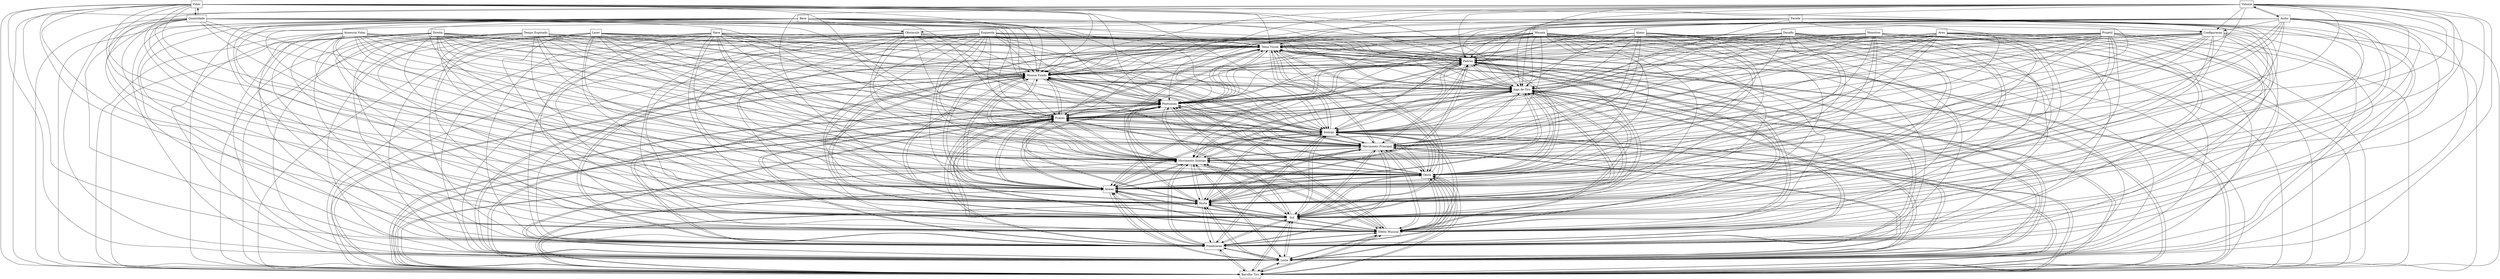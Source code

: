 digraph{
graph [rankdir=TB];
node [shape=box];
edge [arrowhead=normal];
0[label="Base",]
1[label="Tema Visual",]
2[label="Laser",]
3[label="Padrao",]
4[label="Barulho Tiro",]
5[label="Leste",]
6[label="Finalizacao",]
7[label="Nave",]
8[label="Efeito Musical",]
9[label="Sul",]
10[label="Parede",]
11[label="Direita",]
12[label="Tempo Esgotado",]
13[label="Obstaculo",]
14[label="Norte",]
15[label="Esquerda",]
16[label="Armas",]
17[label="Oeste",]
18[label="Volume",]
19[label="Ausencia Vidas",]
20[label="Monstros",]
21[label="Aves",]
22[label="Movimento Inimigo",]
23[label="Vidas",]
24[label="Desafio",]
25[label="Movimento Principal",]
26[label="Inimigo",]
27[label="Configuracao",]
28[label="Frases",]
29[label="Misseis",]
30[label="Pontuacao",]
31[label="Audio",]
32[label="Aliens",]
33[label="Jogo de Tiro",]
34[label="Musica Fundo",]
35[label="Quantidade",]
36[label="Projetil",]
0->1[label="",]
0->3[label="",]
0->4[label="",]
0->5[label="",]
0->6[label="",]
0->8[label="",]
0->9[label="",]
0->13[label="",]
0->14[label="",]
0->16[label="",]
0->17[label="",]
0->22[label="",]
0->25[label="",]
0->26[label="",]
0->28[label="",]
0->30[label="",]
0->33[label="",]
0->34[label="",]
1->3[label="",]
1->4[label="",]
1->5[label="",]
1->6[label="",]
1->8[label="",]
1->9[label="",]
1->14[label="",]
1->16[label="",]
1->17[label="",]
1->22[label="",]
1->25[label="",]
1->26[label="",]
1->28[label="",]
1->30[label="",]
1->33[label="",]
1->34[label="",]
2->1[label="",]
2->3[label="",]
2->4[label="",]
2->5[label="",]
2->6[label="",]
2->8[label="",]
2->9[label="",]
2->14[label="",]
2->16[label="",]
2->17[label="",]
2->22[label="",]
2->25[label="",]
2->26[label="",]
2->28[label="",]
2->30[label="",]
2->33[label="",]
2->34[label="",]
3->1[label="",]
3->4[label="",]
3->5[label="",]
3->6[label="",]
3->8[label="",]
3->9[label="",]
3->14[label="",]
3->16[label="",]
3->17[label="",]
3->22[label="",]
3->25[label="",]
3->26[label="",]
3->28[label="",]
3->30[label="",]
3->33[label="",]
3->34[label="",]
4->1[label="",]
4->3[label="",]
4->5[label="",]
4->6[label="",]
4->8[label="",]
4->9[label="",]
4->14[label="",]
4->16[label="",]
4->17[label="",]
4->22[label="",]
4->25[label="",]
4->26[label="",]
4->28[label="",]
4->30[label="",]
4->33[label="",]
4->34[label="",]
5->1[label="",]
5->3[label="",]
5->4[label="",]
5->6[label="",]
5->8[label="",]
5->9[label="",]
5->14[label="",]
5->16[label="",]
5->17[label="",]
5->22[label="",]
5->25[label="",]
5->26[label="",]
5->28[label="",]
5->30[label="",]
5->33[label="",]
5->34[label="",]
6->1[label="",]
6->3[label="",]
6->4[label="",]
6->5[label="",]
6->8[label="",]
6->9[label="",]
6->14[label="",]
6->16[label="",]
6->17[label="",]
6->22[label="",]
6->25[label="",]
6->26[label="",]
6->28[label="",]
6->30[label="",]
6->33[label="",]
6->34[label="",]
7->1[label="",]
7->3[label="",]
7->4[label="",]
7->5[label="",]
7->6[label="",]
7->8[label="",]
7->9[label="",]
7->14[label="",]
7->16[label="",]
7->17[label="",]
7->22[label="",]
7->25[label="",]
7->26[label="",]
7->28[label="",]
7->30[label="",]
7->33[label="",]
7->34[label="",]
8->1[label="",]
8->3[label="",]
8->4[label="",]
8->5[label="",]
8->6[label="",]
8->9[label="",]
8->14[label="",]
8->16[label="",]
8->17[label="",]
8->22[label="",]
8->25[label="",]
8->26[label="",]
8->28[label="",]
8->30[label="",]
8->33[label="",]
8->34[label="",]
9->1[label="",]
9->3[label="",]
9->4[label="",]
9->5[label="",]
9->6[label="",]
9->8[label="",]
9->14[label="",]
9->16[label="",]
9->17[label="",]
9->22[label="",]
9->25[label="",]
9->26[label="",]
9->28[label="",]
9->30[label="",]
9->33[label="",]
9->34[label="",]
10->1[label="",]
10->3[label="",]
10->4[label="",]
10->5[label="",]
10->6[label="",]
10->8[label="",]
10->9[label="",]
10->13[label="",]
10->14[label="",]
10->16[label="",]
10->17[label="",]
10->22[label="",]
10->25[label="",]
10->26[label="",]
10->28[label="",]
10->30[label="",]
10->33[label="",]
10->34[label="",]
11->1[label="",]
11->3[label="",]
11->4[label="",]
11->5[label="",]
11->6[label="",]
11->8[label="",]
11->9[label="",]
11->14[label="",]
11->16[label="",]
11->17[label="",]
11->22[label="",]
11->25[label="",]
11->26[label="",]
11->28[label="",]
11->30[label="",]
11->33[label="",]
11->34[label="",]
12->1[label="",]
12->3[label="",]
12->4[label="",]
12->5[label="",]
12->6[label="",]
12->8[label="",]
12->9[label="",]
12->14[label="",]
12->16[label="",]
12->17[label="",]
12->22[label="",]
12->25[label="",]
12->26[label="",]
12->28[label="",]
12->30[label="",]
12->33[label="",]
12->34[label="",]
13->1[label="",]
13->3[label="",]
13->4[label="",]
13->5[label="",]
13->6[label="",]
13->8[label="",]
13->9[label="",]
13->14[label="",]
13->16[label="",]
13->17[label="",]
13->22[label="",]
13->25[label="",]
13->26[label="",]
13->28[label="",]
13->30[label="",]
13->33[label="",]
13->34[label="",]
14->1[label="",]
14->3[label="",]
14->4[label="",]
14->5[label="",]
14->6[label="",]
14->8[label="",]
14->9[label="",]
14->16[label="",]
14->17[label="",]
14->22[label="",]
14->25[label="",]
14->26[label="",]
14->28[label="",]
14->30[label="",]
14->33[label="",]
14->34[label="",]
15->1[label="",]
15->3[label="",]
15->4[label="",]
15->5[label="",]
15->6[label="",]
15->8[label="",]
15->9[label="",]
15->14[label="",]
15->16[label="",]
15->17[label="",]
15->22[label="",]
15->25[label="",]
15->26[label="",]
15->28[label="",]
15->30[label="",]
15->33[label="",]
15->34[label="",]
16->1[label="",]
16->3[label="",]
16->4[label="",]
16->5[label="",]
16->6[label="",]
16->8[label="",]
16->9[label="",]
16->14[label="",]
16->17[label="",]
16->22[label="",]
16->25[label="",]
16->26[label="",]
16->28[label="",]
16->30[label="",]
16->33[label="",]
16->34[label="",]
17->1[label="",]
17->3[label="",]
17->4[label="",]
17->5[label="",]
17->6[label="",]
17->8[label="",]
17->9[label="",]
17->14[label="",]
17->16[label="",]
17->22[label="",]
17->25[label="",]
17->26[label="",]
17->28[label="",]
17->30[label="",]
17->33[label="",]
17->34[label="",]
18->1[label="",]
18->3[label="",]
18->4[label="",]
18->5[label="",]
18->6[label="",]
18->8[label="",]
18->9[label="",]
18->14[label="",]
18->16[label="",]
18->17[label="",]
18->22[label="",]
18->25[label="",]
18->26[label="",]
18->27[label="",]
18->28[label="",]
18->30[label="",]
18->31[label="",]
18->33[label="",]
18->34[label="",]
19->1[label="",]
19->3[label="",]
19->4[label="",]
19->5[label="",]
19->6[label="",]
19->8[label="",]
19->9[label="",]
19->14[label="",]
19->16[label="",]
19->17[label="",]
19->22[label="",]
19->25[label="",]
19->26[label="",]
19->28[label="",]
19->30[label="",]
19->33[label="",]
19->34[label="",]
20->1[label="",]
20->3[label="",]
20->4[label="",]
20->5[label="",]
20->6[label="",]
20->8[label="",]
20->9[label="",]
20->14[label="",]
20->16[label="",]
20->17[label="",]
20->22[label="",]
20->25[label="",]
20->26[label="",]
20->28[label="",]
20->30[label="",]
20->33[label="",]
20->34[label="",]
21->1[label="",]
21->3[label="",]
21->4[label="",]
21->5[label="",]
21->6[label="",]
21->8[label="",]
21->9[label="",]
21->14[label="",]
21->16[label="",]
21->17[label="",]
21->22[label="",]
21->25[label="",]
21->26[label="",]
21->28[label="",]
21->30[label="",]
21->33[label="",]
21->34[label="",]
22->1[label="",]
22->3[label="",]
22->4[label="",]
22->5[label="",]
22->6[label="",]
22->8[label="",]
22->9[label="",]
22->14[label="",]
22->16[label="",]
22->17[label="",]
22->25[label="",]
22->26[label="",]
22->28[label="",]
22->30[label="",]
22->33[label="",]
22->34[label="",]
23->1[label="",]
23->3[label="",]
23->4[label="",]
23->5[label="",]
23->6[label="",]
23->8[label="",]
23->9[label="",]
23->14[label="",]
23->16[label="",]
23->17[label="",]
23->22[label="",]
23->25[label="",]
23->26[label="",]
23->27[label="",]
23->28[label="",]
23->30[label="",]
23->33[label="",]
23->34[label="",]
23->35[label="",]
24->1[label="",]
24->3[label="",]
24->4[label="",]
24->5[label="",]
24->6[label="",]
24->8[label="",]
24->9[label="",]
24->14[label="",]
24->16[label="",]
24->17[label="",]
24->22[label="",]
24->25[label="",]
24->26[label="",]
24->28[label="",]
24->30[label="",]
24->33[label="",]
24->34[label="",]
25->1[label="",]
25->3[label="",]
25->4[label="",]
25->5[label="",]
25->6[label="",]
25->8[label="",]
25->9[label="",]
25->14[label="",]
25->16[label="",]
25->17[label="",]
25->22[label="",]
25->26[label="",]
25->28[label="",]
25->30[label="",]
25->33[label="",]
25->34[label="",]
26->1[label="",]
26->3[label="",]
26->4[label="",]
26->5[label="",]
26->6[label="",]
26->8[label="",]
26->9[label="",]
26->14[label="",]
26->16[label="",]
26->17[label="",]
26->22[label="",]
26->25[label="",]
26->28[label="",]
26->30[label="",]
26->33[label="",]
26->34[label="",]
27->1[label="",]
27->3[label="",]
27->4[label="",]
27->5[label="",]
27->6[label="",]
27->8[label="",]
27->9[label="",]
27->14[label="",]
27->16[label="",]
27->17[label="",]
27->22[label="",]
27->25[label="",]
27->26[label="",]
27->28[label="",]
27->30[label="",]
27->33[label="",]
27->34[label="",]
28->1[label="",]
28->3[label="",]
28->4[label="",]
28->5[label="",]
28->6[label="",]
28->8[label="",]
28->9[label="",]
28->14[label="",]
28->16[label="",]
28->17[label="",]
28->22[label="",]
28->25[label="",]
28->26[label="",]
28->30[label="",]
28->33[label="",]
28->34[label="",]
29->1[label="",]
29->3[label="",]
29->4[label="",]
29->5[label="",]
29->6[label="",]
29->8[label="",]
29->9[label="",]
29->14[label="",]
29->16[label="",]
29->17[label="",]
29->22[label="",]
29->25[label="",]
29->26[label="",]
29->28[label="",]
29->30[label="",]
29->33[label="",]
29->34[label="",]
30->1[label="",]
30->3[label="",]
30->4[label="",]
30->5[label="",]
30->6[label="",]
30->8[label="",]
30->9[label="",]
30->14[label="",]
30->16[label="",]
30->17[label="",]
30->22[label="",]
30->25[label="",]
30->26[label="",]
30->28[label="",]
30->33[label="",]
30->34[label="",]
31->1[label="",]
31->3[label="",]
31->4[label="",]
31->5[label="",]
31->6[label="",]
31->8[label="",]
31->9[label="",]
31->14[label="",]
31->16[label="",]
31->17[label="",]
31->18[label="",]
31->22[label="",]
31->25[label="",]
31->26[label="",]
31->27[label="",]
31->28[label="",]
31->30[label="",]
31->33[label="",]
31->34[label="",]
32->1[label="",]
32->3[label="",]
32->4[label="",]
32->5[label="",]
32->6[label="",]
32->8[label="",]
32->9[label="",]
32->14[label="",]
32->16[label="",]
32->17[label="",]
32->22[label="",]
32->25[label="",]
32->26[label="",]
32->28[label="",]
32->30[label="",]
32->33[label="",]
32->34[label="",]
33->1[label="",]
33->3[label="",]
33->4[label="",]
33->5[label="",]
33->6[label="",]
33->8[label="",]
33->9[label="",]
33->14[label="",]
33->16[label="",]
33->17[label="",]
33->22[label="",]
33->25[label="",]
33->26[label="",]
33->28[label="",]
33->30[label="",]
33->34[label="",]
34->1[label="",]
34->3[label="",]
34->4[label="",]
34->5[label="",]
34->6[label="",]
34->8[label="",]
34->9[label="",]
34->14[label="",]
34->16[label="",]
34->17[label="",]
34->22[label="",]
34->25[label="",]
34->26[label="",]
34->28[label="",]
34->30[label="",]
34->33[label="",]
35->1[label="",]
35->3[label="",]
35->4[label="",]
35->5[label="",]
35->6[label="",]
35->8[label="",]
35->9[label="",]
35->14[label="",]
35->16[label="",]
35->17[label="",]
35->22[label="",]
35->23[label="",]
35->25[label="",]
35->26[label="",]
35->27[label="",]
35->28[label="",]
35->30[label="",]
35->33[label="",]
35->34[label="",]
36->1[label="",]
36->3[label="",]
36->4[label="",]
36->5[label="",]
36->6[label="",]
36->8[label="",]
36->9[label="",]
36->14[label="",]
36->16[label="",]
36->17[label="",]
36->22[label="",]
36->25[label="",]
36->26[label="",]
36->28[label="",]
36->30[label="",]
36->33[label="",]
36->34[label="",]
}
